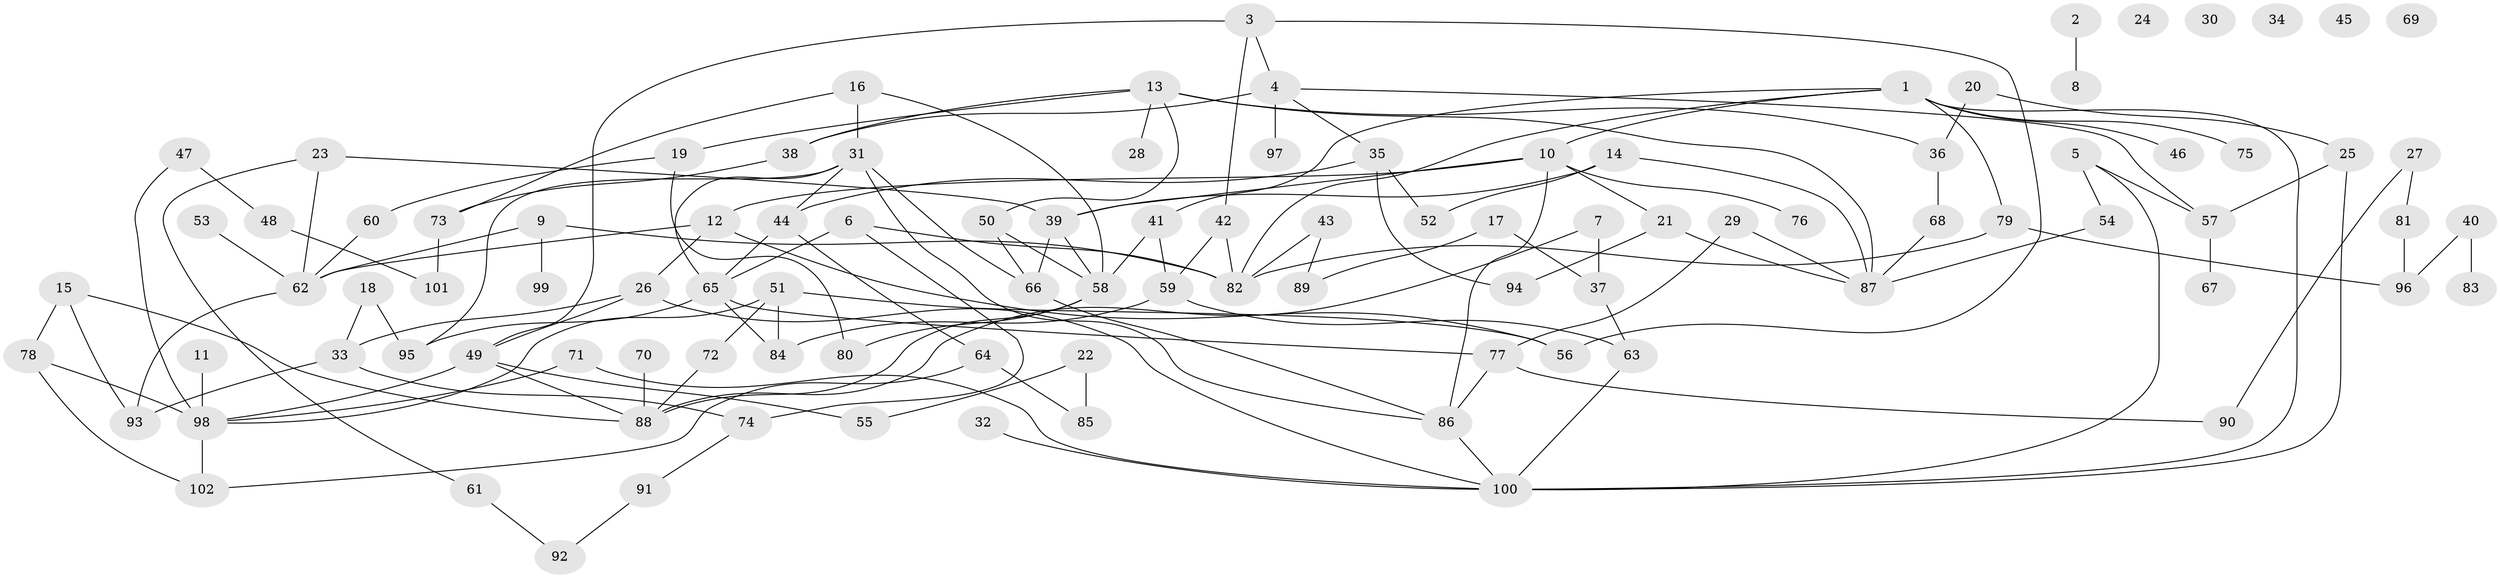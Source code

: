 // Generated by graph-tools (version 1.1) at 2025/00/03/09/25 03:00:45]
// undirected, 102 vertices, 147 edges
graph export_dot {
graph [start="1"]
  node [color=gray90,style=filled];
  1;
  2;
  3;
  4;
  5;
  6;
  7;
  8;
  9;
  10;
  11;
  12;
  13;
  14;
  15;
  16;
  17;
  18;
  19;
  20;
  21;
  22;
  23;
  24;
  25;
  26;
  27;
  28;
  29;
  30;
  31;
  32;
  33;
  34;
  35;
  36;
  37;
  38;
  39;
  40;
  41;
  42;
  43;
  44;
  45;
  46;
  47;
  48;
  49;
  50;
  51;
  52;
  53;
  54;
  55;
  56;
  57;
  58;
  59;
  60;
  61;
  62;
  63;
  64;
  65;
  66;
  67;
  68;
  69;
  70;
  71;
  72;
  73;
  74;
  75;
  76;
  77;
  78;
  79;
  80;
  81;
  82;
  83;
  84;
  85;
  86;
  87;
  88;
  89;
  90;
  91;
  92;
  93;
  94;
  95;
  96;
  97;
  98;
  99;
  100;
  101;
  102;
  1 -- 10;
  1 -- 41;
  1 -- 46;
  1 -- 75;
  1 -- 79;
  1 -- 82;
  1 -- 100;
  2 -- 8;
  3 -- 4;
  3 -- 42;
  3 -- 49;
  3 -- 56;
  4 -- 35;
  4 -- 38;
  4 -- 57;
  4 -- 97;
  5 -- 54;
  5 -- 57;
  5 -- 100;
  6 -- 65;
  6 -- 74;
  6 -- 82;
  7 -- 37;
  7 -- 88;
  9 -- 62;
  9 -- 82;
  9 -- 99;
  10 -- 12;
  10 -- 21;
  10 -- 39;
  10 -- 76;
  10 -- 86;
  11 -- 98;
  12 -- 26;
  12 -- 56;
  12 -- 62;
  13 -- 19;
  13 -- 28;
  13 -- 36;
  13 -- 38;
  13 -- 50;
  13 -- 87;
  14 -- 39;
  14 -- 52;
  14 -- 87;
  15 -- 78;
  15 -- 88;
  15 -- 93;
  16 -- 31;
  16 -- 58;
  16 -- 73;
  17 -- 37;
  17 -- 89;
  18 -- 33;
  18 -- 95;
  19 -- 60;
  19 -- 80;
  20 -- 25;
  20 -- 36;
  21 -- 87;
  21 -- 94;
  22 -- 55;
  22 -- 85;
  23 -- 39;
  23 -- 61;
  23 -- 62;
  25 -- 57;
  25 -- 100;
  26 -- 33;
  26 -- 49;
  26 -- 100;
  27 -- 81;
  27 -- 90;
  29 -- 77;
  29 -- 87;
  31 -- 44;
  31 -- 65;
  31 -- 66;
  31 -- 86;
  31 -- 95;
  32 -- 100;
  33 -- 74;
  33 -- 93;
  35 -- 44;
  35 -- 52;
  35 -- 94;
  36 -- 68;
  37 -- 63;
  38 -- 73;
  39 -- 58;
  39 -- 66;
  40 -- 83;
  40 -- 96;
  41 -- 58;
  41 -- 59;
  42 -- 59;
  42 -- 82;
  43 -- 82;
  43 -- 89;
  44 -- 64;
  44 -- 65;
  47 -- 48;
  47 -- 98;
  48 -- 101;
  49 -- 55;
  49 -- 88;
  49 -- 98;
  50 -- 58;
  50 -- 66;
  51 -- 56;
  51 -- 72;
  51 -- 84;
  51 -- 98;
  53 -- 62;
  54 -- 87;
  57 -- 67;
  58 -- 80;
  58 -- 88;
  59 -- 63;
  59 -- 84;
  60 -- 62;
  61 -- 92;
  62 -- 93;
  63 -- 100;
  64 -- 85;
  64 -- 102;
  65 -- 77;
  65 -- 84;
  65 -- 95;
  66 -- 86;
  68 -- 87;
  70 -- 88;
  71 -- 98;
  71 -- 100;
  72 -- 88;
  73 -- 101;
  74 -- 91;
  77 -- 86;
  77 -- 90;
  78 -- 98;
  78 -- 102;
  79 -- 82;
  79 -- 96;
  81 -- 96;
  86 -- 100;
  91 -- 92;
  98 -- 102;
}
